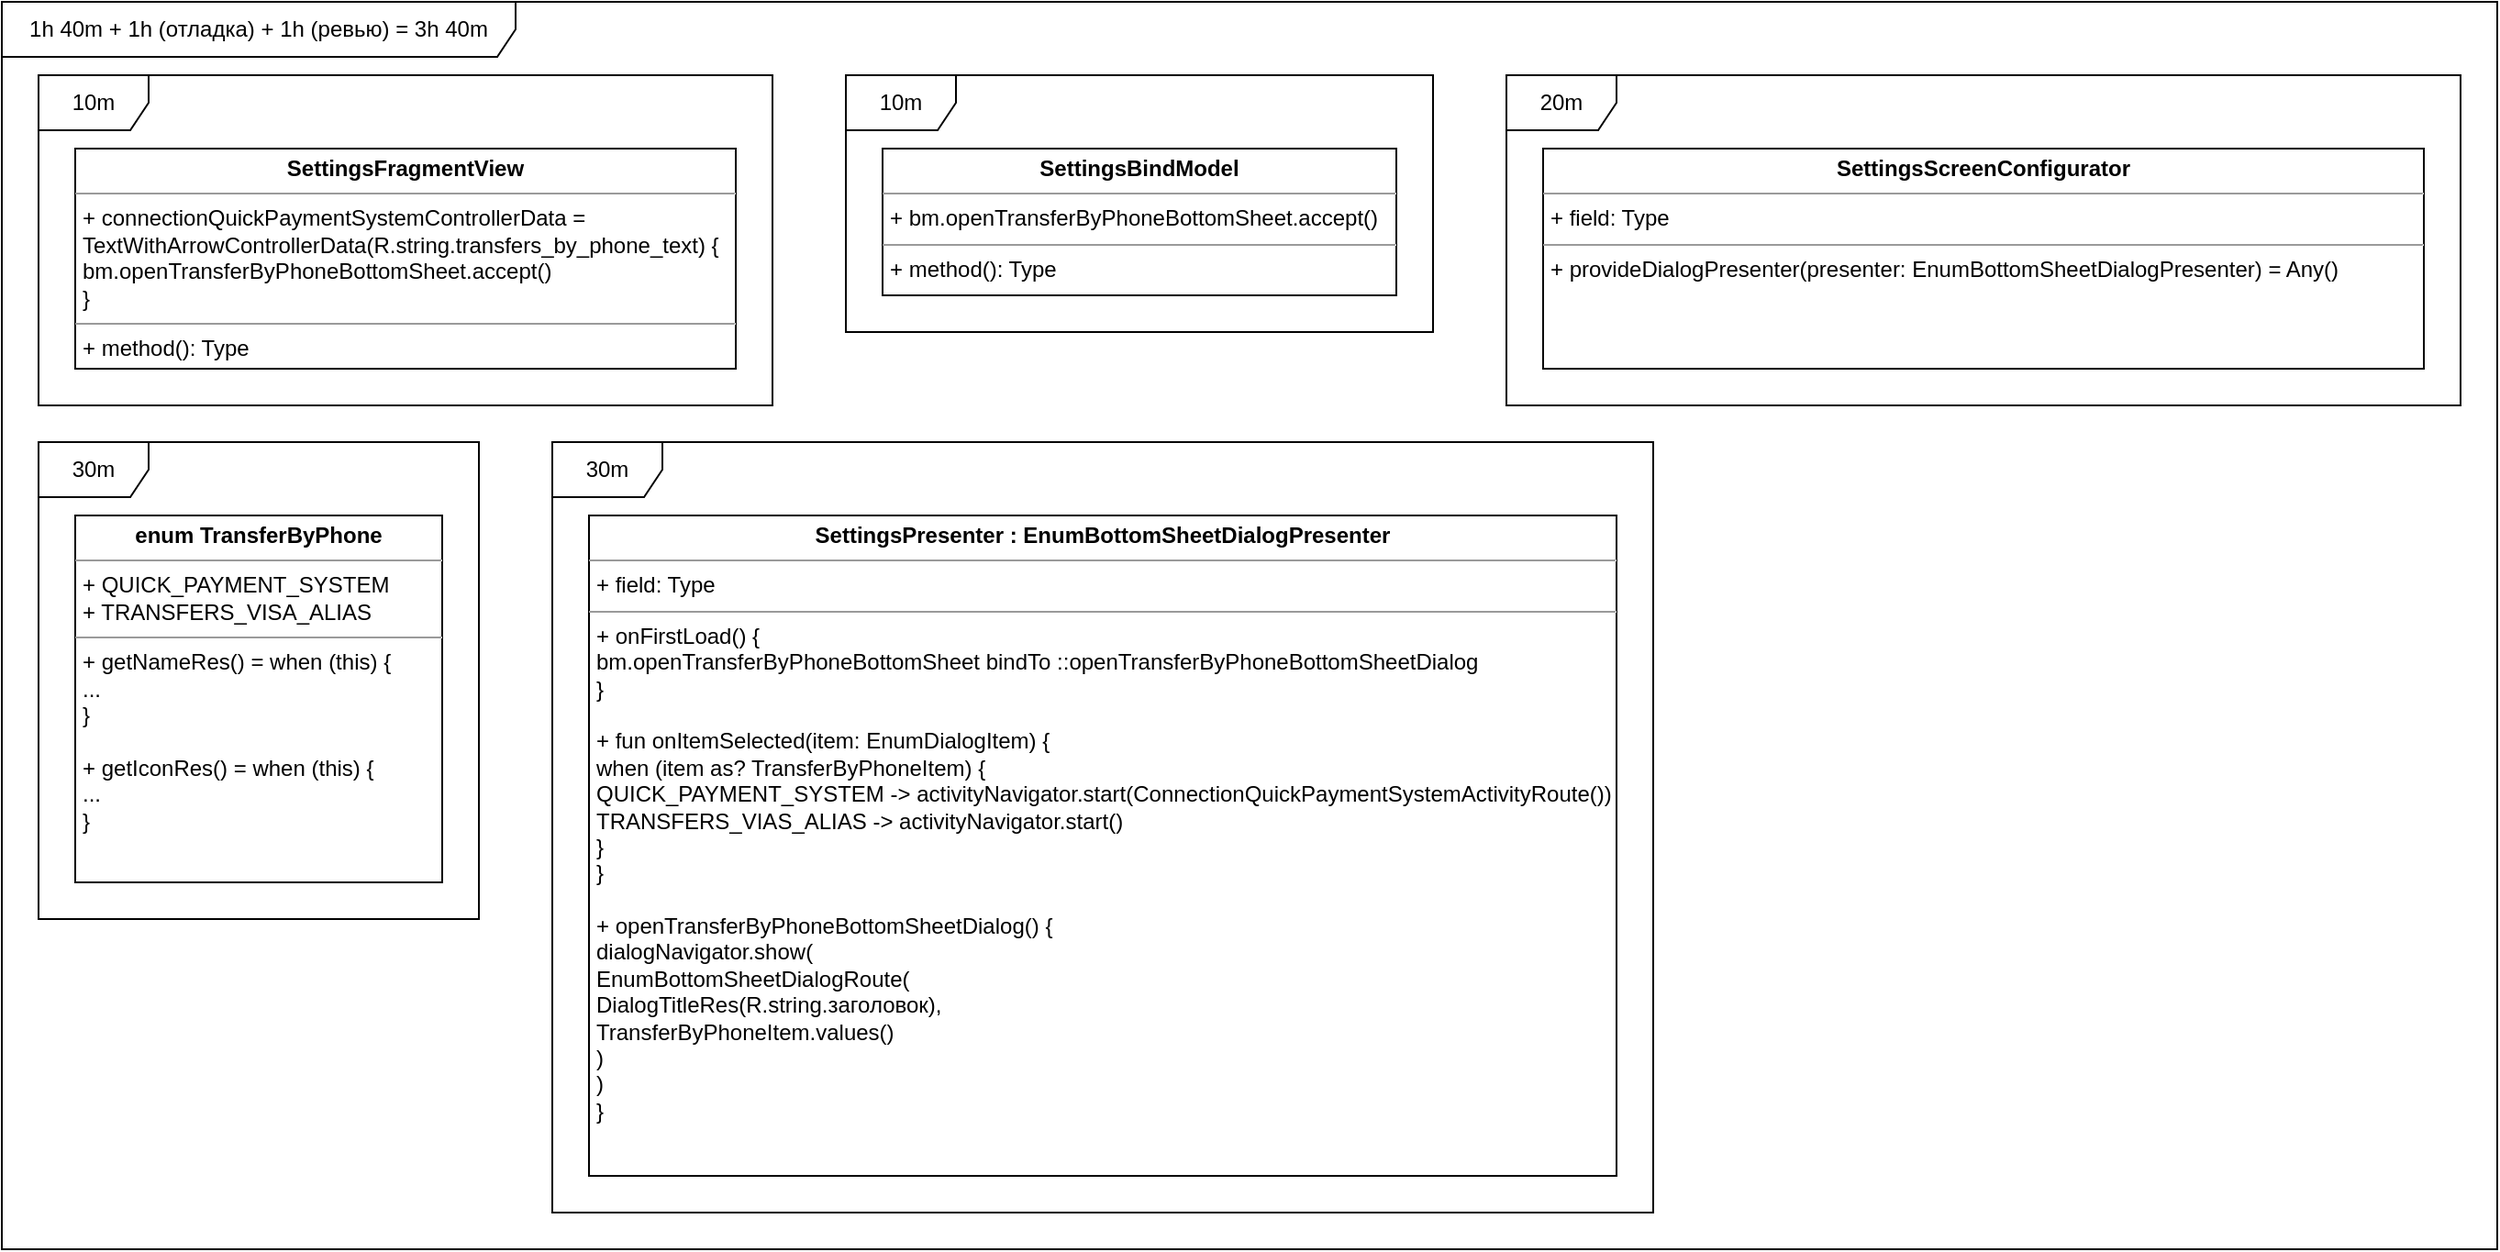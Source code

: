 <mxfile version="16.4.5" type="github">
  <diagram id="cNkFX97jJLte84PRHotk" name="Page-1">
    <mxGraphModel dx="1185" dy="608" grid="1" gridSize="10" guides="1" tooltips="1" connect="1" arrows="1" fold="1" page="1" pageScale="1" pageWidth="850" pageHeight="1100" math="0" shadow="0">
      <root>
        <mxCell id="0" />
        <mxCell id="1" parent="0" />
        <mxCell id="yCn2evbuxmwkfyVNQuLm-1" value="&lt;p style=&quot;margin: 0px ; margin-top: 4px ; text-align: center&quot;&gt;&lt;b&gt;SettingsFragmentView&lt;/b&gt;&lt;/p&gt;&lt;hr size=&quot;1&quot;&gt;&lt;p style=&quot;margin: 0px ; margin-left: 4px&quot;&gt;+ connectionQuickPaymentSystemControllerData =&lt;/p&gt;&lt;p style=&quot;margin: 0px ; margin-left: 4px&quot;&gt;TextWithArrowControllerData(R.string.transfers_by_phone_text) { &lt;br&gt;&lt;/p&gt;&lt;p style=&quot;margin: 0px ; margin-left: 4px&quot;&gt;bm.openTransferByPhoneBottomSheet.accept()&lt;br&gt;&lt;/p&gt;&lt;p style=&quot;margin: 0px ; margin-left: 4px&quot;&gt;}&lt;br&gt;&lt;/p&gt;&lt;hr size=&quot;1&quot;&gt;&lt;p style=&quot;margin: 0px ; margin-left: 4px&quot;&gt;+ method(): Type&lt;/p&gt;" style="verticalAlign=top;align=left;overflow=fill;fontSize=12;fontFamily=Helvetica;html=1;" vertex="1" parent="1">
          <mxGeometry x="80" y="80" width="360" height="120" as="geometry" />
        </mxCell>
        <mxCell id="yCn2evbuxmwkfyVNQuLm-2" value="&lt;p style=&quot;margin: 0px ; margin-top: 4px ; text-align: center&quot;&gt;&lt;b&gt;SettingsBindModel&lt;/b&gt;&lt;/p&gt;&lt;hr size=&quot;1&quot;&gt;&lt;p style=&quot;margin: 0px ; margin-left: 4px&quot;&gt;+ bm.openTransferByPhoneBottomSheet.accept()&lt;/p&gt;&lt;hr size=&quot;1&quot;&gt;&lt;p style=&quot;margin: 0px ; margin-left: 4px&quot;&gt;+ method(): Type&lt;/p&gt;" style="verticalAlign=top;align=left;overflow=fill;fontSize=12;fontFamily=Helvetica;html=1;" vertex="1" parent="1">
          <mxGeometry x="520" y="80" width="280" height="80" as="geometry" />
        </mxCell>
        <mxCell id="yCn2evbuxmwkfyVNQuLm-3" value="&lt;p style=&quot;margin: 0px ; margin-top: 4px ; text-align: center&quot;&gt;&lt;b&gt;enum TransferByPhone&lt;/b&gt;&lt;/p&gt;&lt;hr size=&quot;1&quot;&gt;&lt;p style=&quot;margin: 0px ; margin-left: 4px&quot;&gt;+ QUICK_PAYMENT_SYSTEM&lt;/p&gt;&lt;p style=&quot;margin: 0px ; margin-left: 4px&quot;&gt;+ TRANSFERS_VISA_ALIAS&lt;br&gt;&lt;/p&gt;&lt;hr size=&quot;1&quot;&gt;&lt;p style=&quot;margin: 0px ; margin-left: 4px&quot;&gt;+ getNameRes() = when (this) {&lt;/p&gt;&lt;p style=&quot;margin: 0px ; margin-left: 4px&quot;&gt;...&lt;br&gt;&lt;/p&gt;&lt;p style=&quot;margin: 0px ; margin-left: 4px&quot;&gt;}&lt;/p&gt;&lt;p style=&quot;margin: 0px ; margin-left: 4px&quot;&gt;&lt;br&gt;&lt;/p&gt;&lt;p style=&quot;margin: 0px ; margin-left: 4px&quot;&gt;+ getIconRes() = when (this) {&lt;/p&gt;&lt;p style=&quot;margin: 0px ; margin-left: 4px&quot;&gt;...&lt;br&gt;&lt;/p&gt;&lt;p style=&quot;margin: 0px ; margin-left: 4px&quot;&gt;}&lt;br&gt;&lt;/p&gt;" style="verticalAlign=top;align=left;overflow=fill;fontSize=12;fontFamily=Helvetica;html=1;" vertex="1" parent="1">
          <mxGeometry x="80" y="280" width="200" height="200" as="geometry" />
        </mxCell>
        <mxCell id="yCn2evbuxmwkfyVNQuLm-4" value="&lt;p style=&quot;margin: 0px ; margin-top: 4px ; text-align: center&quot;&gt;&lt;b&gt;SettingsPresenter : EnumBottomSheetDialogPresenter&lt;br&gt;&lt;/b&gt;&lt;/p&gt;&lt;hr size=&quot;1&quot;&gt;&lt;p style=&quot;margin: 0px ; margin-left: 4px&quot;&gt;+ field: Type&lt;/p&gt;&lt;hr size=&quot;1&quot;&gt;&lt;p style=&quot;margin: 0px ; margin-left: 4px&quot;&gt;+ onFirstLoad() {&lt;/p&gt;&lt;p style=&quot;margin: 0px ; margin-left: 4px&quot;&gt;bm.openTransferByPhoneBottomSheet bindTo ::openTransferByPhoneBottomSheetDialog&lt;br&gt;&lt;/p&gt;&lt;p style=&quot;margin: 0px ; margin-left: 4px&quot;&gt;}&lt;br&gt;&lt;/p&gt;&lt;p style=&quot;margin: 0px ; margin-left: 4px&quot;&gt;&lt;br&gt;&lt;/p&gt;&lt;p style=&quot;margin: 0px ; margin-left: 4px&quot;&gt;+ fun onItemSelected(item: EnumDialogItem) {&lt;/p&gt;&lt;p style=&quot;margin: 0px ; margin-left: 4px&quot;&gt;when (item as? TransferByPhoneItem) {&lt;/p&gt;&lt;p style=&quot;margin: 0px ; margin-left: 4px&quot;&gt;QUICK_PAYMENT_SYSTEM -&amp;gt; activityNavigator.start(ConnectionQuickPaymentSystemActivityRoute())&lt;/p&gt;&lt;p style=&quot;margin: 0px ; margin-left: 4px&quot;&gt;TRANSFERS_VIAS_ALIAS -&amp;gt; activityNavigator.start()&lt;br&gt;&lt;/p&gt;&lt;p style=&quot;margin: 0px ; margin-left: 4px&quot;&gt;}&lt;br&gt;&lt;/p&gt;&lt;p style=&quot;margin: 0px ; margin-left: 4px&quot;&gt;}&lt;/p&gt;&lt;p style=&quot;margin: 0px ; margin-left: 4px&quot;&gt;&lt;br&gt;&lt;/p&gt;&lt;p style=&quot;margin: 0px ; margin-left: 4px&quot;&gt;+ openTransferByPhoneBottomSheetDialog() {&lt;/p&gt;&lt;p style=&quot;margin: 0px ; margin-left: 4px&quot;&gt;dialogNavigator.show(&lt;/p&gt;&lt;p style=&quot;margin: 0px ; margin-left: 4px&quot;&gt;EnumBottomSheetDialogRoute(&lt;/p&gt;&lt;p style=&quot;margin: 0px ; margin-left: 4px&quot;&gt;DialogTitleRes(R.string.заголовок),&lt;/p&gt;&lt;p style=&quot;margin: 0px ; margin-left: 4px&quot;&gt;TransferByPhoneItem.values()&lt;br&gt;&lt;/p&gt;&lt;p style=&quot;margin: 0px ; margin-left: 4px&quot;&gt;)&lt;br&gt;&lt;/p&gt;&lt;p style=&quot;margin: 0px ; margin-left: 4px&quot;&gt;)&lt;/p&gt;&lt;p style=&quot;margin: 0px ; margin-left: 4px&quot;&gt;}&lt;br&gt;&lt;/p&gt;" style="verticalAlign=top;align=left;overflow=fill;fontSize=12;fontFamily=Helvetica;html=1;" vertex="1" parent="1">
          <mxGeometry x="360" y="280" width="560" height="360" as="geometry" />
        </mxCell>
        <mxCell id="yCn2evbuxmwkfyVNQuLm-5" value="&lt;p style=&quot;margin: 0px ; margin-top: 4px ; text-align: center&quot;&gt;&lt;b&gt;SettingsScreenConfigurator&lt;/b&gt;&lt;/p&gt;&lt;hr size=&quot;1&quot;&gt;&lt;p style=&quot;margin: 0px ; margin-left: 4px&quot;&gt;+ field: Type&lt;/p&gt;&lt;hr size=&quot;1&quot;&gt;&lt;p style=&quot;margin: 0px ; margin-left: 4px&quot;&gt;+ provideDialogPresenter(presenter: EnumBottomSheetDialogPresenter) = Any()&lt;br&gt;&lt;/p&gt;" style="verticalAlign=top;align=left;overflow=fill;fontSize=12;fontFamily=Helvetica;html=1;" vertex="1" parent="1">
          <mxGeometry x="880" y="80" width="480" height="120" as="geometry" />
        </mxCell>
        <mxCell id="yCn2evbuxmwkfyVNQuLm-6" value="10m" style="shape=umlFrame;whiteSpace=wrap;html=1;" vertex="1" parent="1">
          <mxGeometry x="60" y="40" width="400" height="180" as="geometry" />
        </mxCell>
        <mxCell id="yCn2evbuxmwkfyVNQuLm-7" value="10m" style="shape=umlFrame;whiteSpace=wrap;html=1;" vertex="1" parent="1">
          <mxGeometry x="500" y="40" width="320" height="140" as="geometry" />
        </mxCell>
        <mxCell id="yCn2evbuxmwkfyVNQuLm-8" value="20m" style="shape=umlFrame;whiteSpace=wrap;html=1;" vertex="1" parent="1">
          <mxGeometry x="860" y="40" width="520" height="180" as="geometry" />
        </mxCell>
        <mxCell id="yCn2evbuxmwkfyVNQuLm-9" value="30m" style="shape=umlFrame;whiteSpace=wrap;html=1;" vertex="1" parent="1">
          <mxGeometry x="60" y="240" width="240" height="260" as="geometry" />
        </mxCell>
        <mxCell id="yCn2evbuxmwkfyVNQuLm-10" value="30m" style="shape=umlFrame;whiteSpace=wrap;html=1;" vertex="1" parent="1">
          <mxGeometry x="340" y="240" width="600" height="420" as="geometry" />
        </mxCell>
        <mxCell id="yCn2evbuxmwkfyVNQuLm-11" value="1h 40m + 1h (отладка) + 1h (ревью) = 3h 40m" style="shape=umlFrame;whiteSpace=wrap;html=1;width=280;height=30;" vertex="1" parent="1">
          <mxGeometry x="40" width="1360" height="680" as="geometry" />
        </mxCell>
      </root>
    </mxGraphModel>
  </diagram>
</mxfile>

